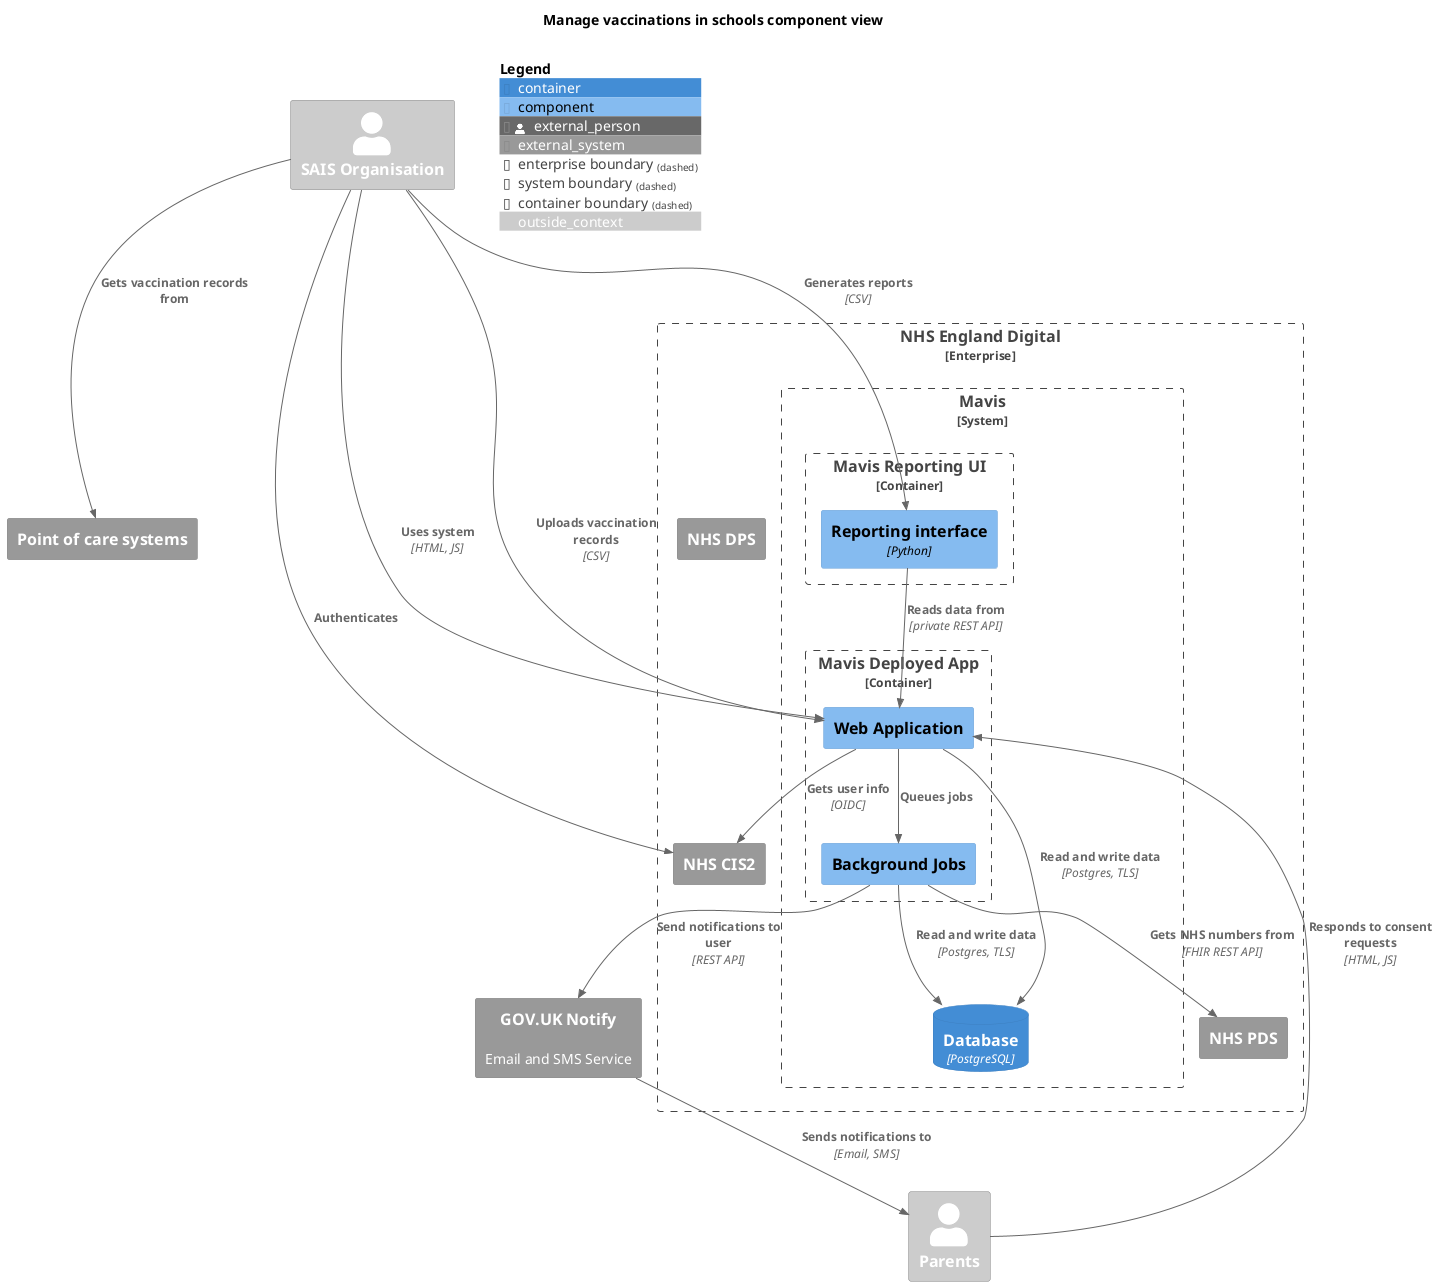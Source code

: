 @startuml

!include <C4/C4_Component.puml>

LAYOUT_TOP_DOWN()

title "Manage vaccinations in schools component view"

AddElementTag("outside_context", $bgColor="#CCC", $fontColor="#FFF")

Person_Ext(sais, "SAIS Organisation", $tags="outside_context")
Person_Ext(parents, "Parents", $tags="outside_context")

System_Ext(poc, "Point of care systems")

Enterprise_Boundary(nhs, "NHS England Digital") {
  System_Boundary(mavis, "Mavis", "") {
    Container_Boundary(mavis_app, "Mavis Deployed App", "Ruby on Rails") {
      Component(webapp, "Web Application")
      Component(bgjobs, "Background Jobs")
    }
    Container_Boundary(mavis_reporting_app, "Mavis Reporting UI", Python) {
      Component(mavis_reporting, "Reporting interface", "Python")
    }
    ContainerDb(database, "Database", "PostgreSQL")
  }

  System_Ext(cis, "NHS CIS2")
  System_Ext(pds, "NHS PDS")
  System_Ext(dps, "NHS DPS")
}
System_Ext(notify, "GOV.UK Notify", "Email and SMS Service")


AddRelTag("optional", $textColor="black", $lineColor="black", $lineStyle="dashed")

Rel(sais, cis, "Authenticates")
Rel(webapp, cis, "Gets user info", "OIDC")
Rel(sais, webapp, "Uses system", "HTML, JS")
Rel(sais, poc, "Gets vaccination records from")
Rel(sais, webapp, "Uploads vaccination records", "CSV")
Rel(sais, mavis_reporting, "Generates reports", "CSV")
Rel(parents, webapp, "Responds to consent requests", "HTML, JS")
Rel(webapp, database, "Read and write data", "Postgres, TLS")
Rel(mavis_reporting, webapp, "Reads data from", "private REST API")
Rel(webapp, bgjobs, "Queues jobs")
Rel(bgjobs, database, "Read and write data", "Postgres, TLS")
Rel(bgjobs, notify, "Send notifications to user", "REST API")
Rel(notify, parents, "Sends notifications to", "Email, SMS")
Rel(bgjobs, pds, "Gets NHS numbers from", "FHIR REST API")


SHOW_FLOATING_LEGEND()

@enduml
